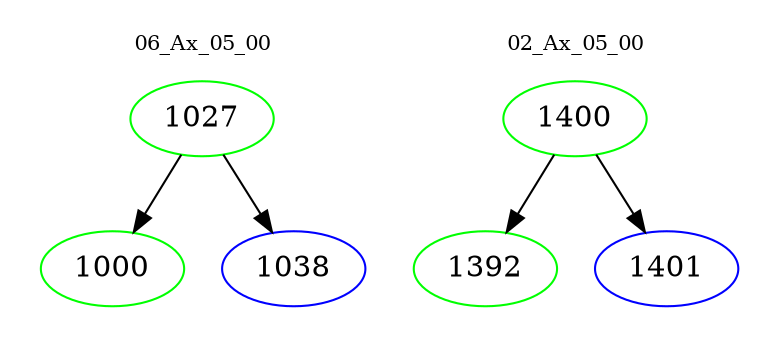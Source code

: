 digraph{
subgraph cluster_0 {
color = white
label = "06_Ax_05_00";
fontsize=10;
T0_1027 [label="1027", color="green"]
T0_1027 -> T0_1000 [color="black"]
T0_1000 [label="1000", color="green"]
T0_1027 -> T0_1038 [color="black"]
T0_1038 [label="1038", color="blue"]
}
subgraph cluster_1 {
color = white
label = "02_Ax_05_00";
fontsize=10;
T1_1400 [label="1400", color="green"]
T1_1400 -> T1_1392 [color="black"]
T1_1392 [label="1392", color="green"]
T1_1400 -> T1_1401 [color="black"]
T1_1401 [label="1401", color="blue"]
}
}

